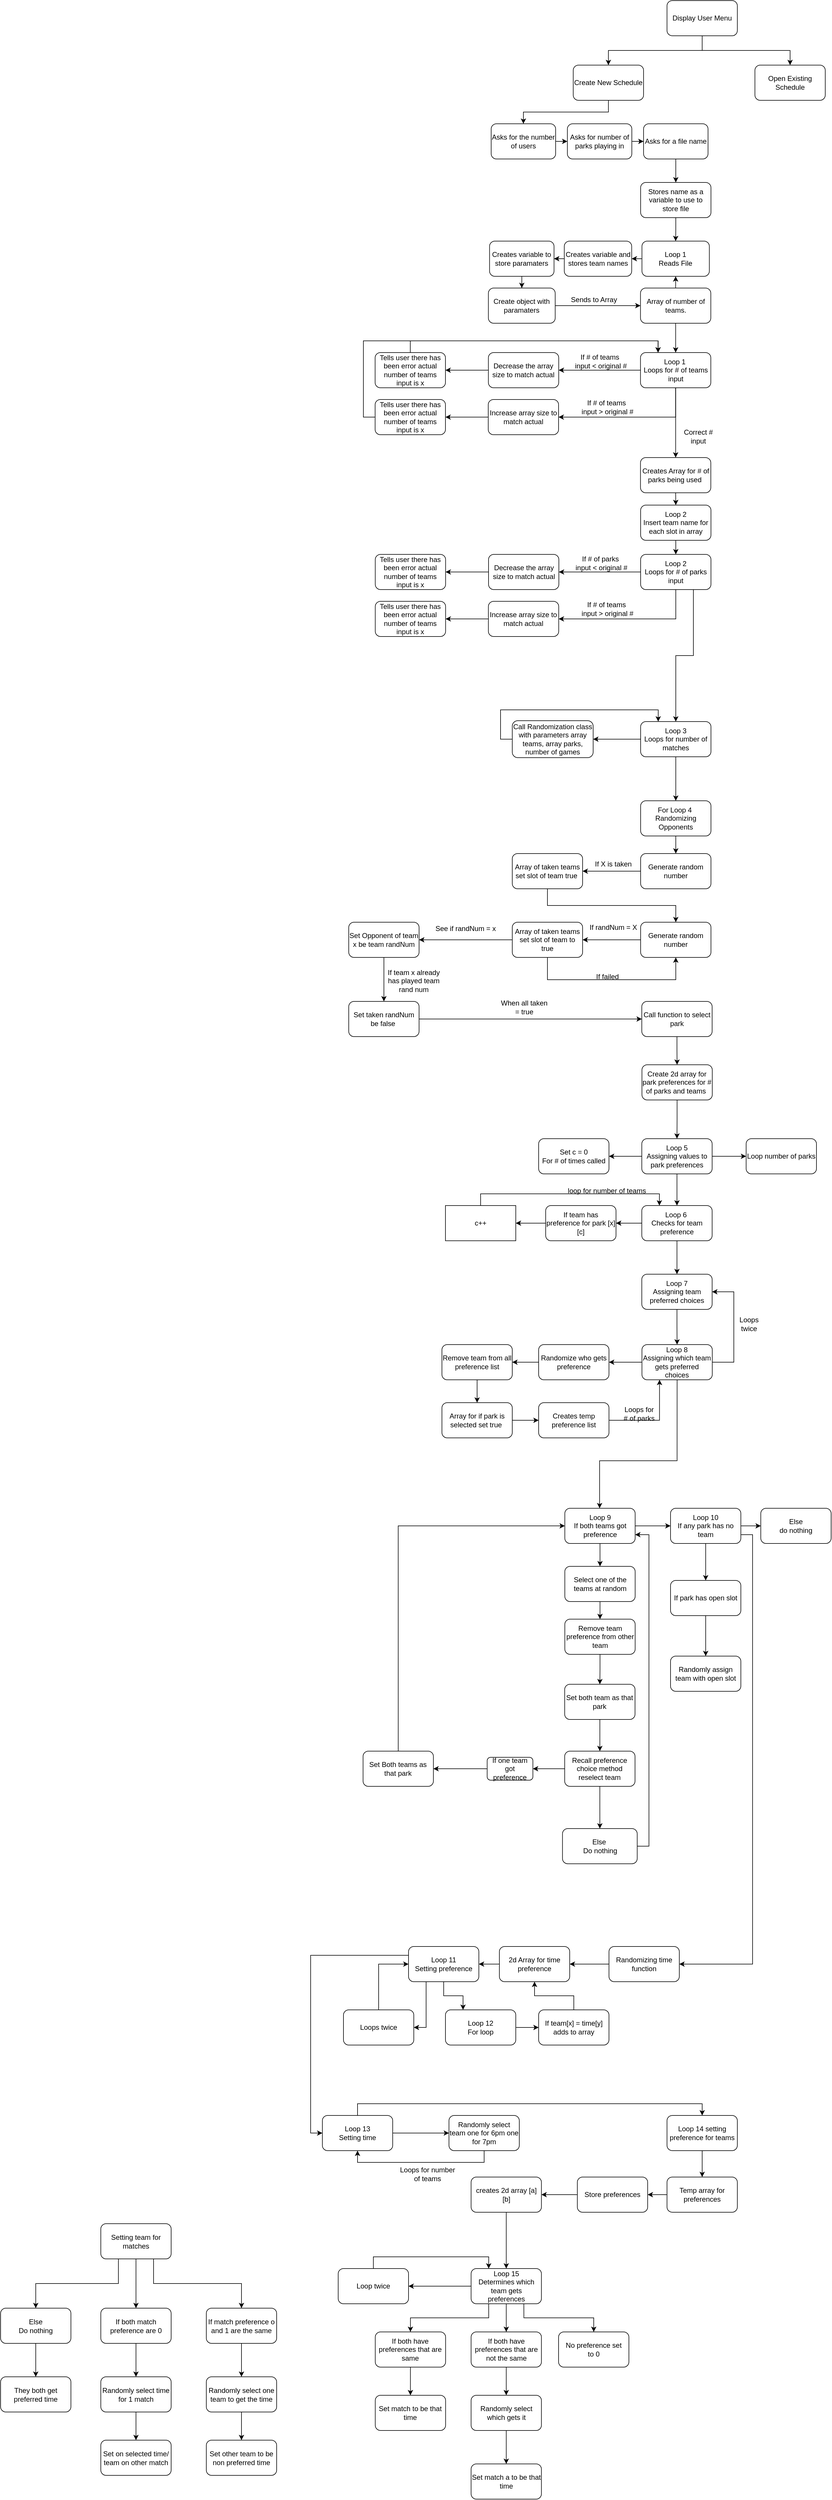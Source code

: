 <mxfile version="12.5.5" type="github">
  <diagram id="tFgHYZZSZRXZMGEs1DrS" name="Page-1">
    <mxGraphModel dx="1898" dy="930" grid="1" gridSize="9" guides="1" tooltips="1" connect="1" arrows="1" fold="1" page="0" pageScale="1" pageWidth="850" pageHeight="1100" math="0" shadow="0">
      <root>
        <mxCell id="0"/>
        <mxCell id="1" parent="0"/>
        <mxCell id="ln4YnRmYRfvOp8-9dpnj-1" style="edgeStyle=orthogonalEdgeStyle;rounded=0;orthogonalLoop=1;jettySize=auto;html=1;exitX=0.5;exitY=1;exitDx=0;exitDy=0;entryX=0.5;entryY=0;entryDx=0;entryDy=0;" parent="1" source="ln4YnRmYRfvOp8-9dpnj-3" target="ln4YnRmYRfvOp8-9dpnj-5" edge="1">
          <mxGeometry relative="1" as="geometry"/>
        </mxCell>
        <mxCell id="ln4YnRmYRfvOp8-9dpnj-2" style="edgeStyle=orthogonalEdgeStyle;rounded=0;orthogonalLoop=1;jettySize=auto;html=1;exitX=0.5;exitY=1;exitDx=0;exitDy=0;entryX=0.5;entryY=0;entryDx=0;entryDy=0;" parent="1" source="ln4YnRmYRfvOp8-9dpnj-3" target="ln4YnRmYRfvOp8-9dpnj-6" edge="1">
          <mxGeometry relative="1" as="geometry"/>
        </mxCell>
        <mxCell id="ln4YnRmYRfvOp8-9dpnj-3" value="Display User Menu" style="rounded=1;whiteSpace=wrap;html=1;" parent="1" vertex="1">
          <mxGeometry x="345" y="40" width="120" height="60" as="geometry"/>
        </mxCell>
        <mxCell id="ln4YnRmYRfvOp8-9dpnj-4" style="edgeStyle=orthogonalEdgeStyle;rounded=0;orthogonalLoop=1;jettySize=auto;html=1;exitX=0.5;exitY=1;exitDx=0;exitDy=0;entryX=0.5;entryY=0;entryDx=0;entryDy=0;" parent="1" source="ln4YnRmYRfvOp8-9dpnj-5" target="ln4YnRmYRfvOp8-9dpnj-8" edge="1">
          <mxGeometry relative="1" as="geometry"/>
        </mxCell>
        <mxCell id="ln4YnRmYRfvOp8-9dpnj-5" value="Create New Schedule" style="rounded=1;whiteSpace=wrap;html=1;" parent="1" vertex="1">
          <mxGeometry x="185" y="150" width="120" height="60" as="geometry"/>
        </mxCell>
        <mxCell id="ln4YnRmYRfvOp8-9dpnj-6" value="Open Existing Schedule" style="rounded=1;whiteSpace=wrap;html=1;" parent="1" vertex="1">
          <mxGeometry x="495" y="150" width="120" height="60" as="geometry"/>
        </mxCell>
        <mxCell id="ln4YnRmYRfvOp8-9dpnj-7" style="edgeStyle=orthogonalEdgeStyle;rounded=0;orthogonalLoop=1;jettySize=auto;html=1;exitX=1;exitY=0.5;exitDx=0;exitDy=0;entryX=0;entryY=0.5;entryDx=0;entryDy=0;" parent="1" source="ln4YnRmYRfvOp8-9dpnj-8" target="ln4YnRmYRfvOp8-9dpnj-10" edge="1">
          <mxGeometry relative="1" as="geometry"/>
        </mxCell>
        <mxCell id="ln4YnRmYRfvOp8-9dpnj-8" value="Asks for the number of users" style="rounded=1;whiteSpace=wrap;html=1;" parent="1" vertex="1">
          <mxGeometry x="45" y="250" width="110" height="60" as="geometry"/>
        </mxCell>
        <mxCell id="ln4YnRmYRfvOp8-9dpnj-9" style="edgeStyle=orthogonalEdgeStyle;rounded=0;orthogonalLoop=1;jettySize=auto;html=1;" parent="1" source="ln4YnRmYRfvOp8-9dpnj-10" target="ln4YnRmYRfvOp8-9dpnj-12" edge="1">
          <mxGeometry relative="1" as="geometry"/>
        </mxCell>
        <mxCell id="ln4YnRmYRfvOp8-9dpnj-10" value="Asks for number of parks playing in" style="rounded=1;whiteSpace=wrap;html=1;" parent="1" vertex="1">
          <mxGeometry x="175" y="250" width="110" height="60" as="geometry"/>
        </mxCell>
        <mxCell id="ln4YnRmYRfvOp8-9dpnj-11" style="edgeStyle=orthogonalEdgeStyle;rounded=0;orthogonalLoop=1;jettySize=auto;html=1;entryX=0.5;entryY=0;entryDx=0;entryDy=0;" parent="1" source="ln4YnRmYRfvOp8-9dpnj-12" target="ln4YnRmYRfvOp8-9dpnj-24" edge="1">
          <mxGeometry relative="1" as="geometry"/>
        </mxCell>
        <mxCell id="ln4YnRmYRfvOp8-9dpnj-12" value="Asks for a file name&lt;br&gt;" style="rounded=1;whiteSpace=wrap;html=1;" parent="1" vertex="1">
          <mxGeometry x="305" y="250" width="110" height="60" as="geometry"/>
        </mxCell>
        <mxCell id="ln4YnRmYRfvOp8-9dpnj-13" style="edgeStyle=orthogonalEdgeStyle;rounded=0;orthogonalLoop=1;jettySize=auto;html=1;entryX=1;entryY=0.5;entryDx=0;entryDy=0;" parent="1" source="ln4YnRmYRfvOp8-9dpnj-14" target="ln4YnRmYRfvOp8-9dpnj-16" edge="1">
          <mxGeometry relative="1" as="geometry"/>
        </mxCell>
        <mxCell id="ln4YnRmYRfvOp8-9dpnj-14" value="Loop 1&lt;br&gt;Reads File" style="rounded=1;whiteSpace=wrap;html=1;" parent="1" vertex="1">
          <mxGeometry x="302.25" y="450" width="115" height="60" as="geometry"/>
        </mxCell>
        <mxCell id="ln4YnRmYRfvOp8-9dpnj-15" style="edgeStyle=orthogonalEdgeStyle;rounded=0;orthogonalLoop=1;jettySize=auto;html=1;" parent="1" source="ln4YnRmYRfvOp8-9dpnj-16" target="ln4YnRmYRfvOp8-9dpnj-18" edge="1">
          <mxGeometry relative="1" as="geometry"/>
        </mxCell>
        <mxCell id="ln4YnRmYRfvOp8-9dpnj-16" value="Creates variable and stores team names" style="rounded=1;whiteSpace=wrap;html=1;" parent="1" vertex="1">
          <mxGeometry x="169.75" y="450" width="115" height="60" as="geometry"/>
        </mxCell>
        <mxCell id="ln4YnRmYRfvOp8-9dpnj-17" style="edgeStyle=orthogonalEdgeStyle;rounded=0;orthogonalLoop=1;jettySize=auto;html=1;entryX=0.5;entryY=0;entryDx=0;entryDy=0;" parent="1" source="ln4YnRmYRfvOp8-9dpnj-18" target="ln4YnRmYRfvOp8-9dpnj-20" edge="1">
          <mxGeometry relative="1" as="geometry"/>
        </mxCell>
        <mxCell id="ln4YnRmYRfvOp8-9dpnj-18" value="Creates variable to store paramaters" style="rounded=1;whiteSpace=wrap;html=1;" parent="1" vertex="1">
          <mxGeometry x="42.25" y="450" width="110" height="60" as="geometry"/>
        </mxCell>
        <mxCell id="ln4YnRmYRfvOp8-9dpnj-19" style="edgeStyle=orthogonalEdgeStyle;rounded=0;orthogonalLoop=1;jettySize=auto;html=1;exitX=1;exitY=0.5;exitDx=0;exitDy=0;entryX=0;entryY=0.5;entryDx=0;entryDy=0;" parent="1" source="ln4YnRmYRfvOp8-9dpnj-20" target="ln4YnRmYRfvOp8-9dpnj-21" edge="1">
          <mxGeometry relative="1" as="geometry"/>
        </mxCell>
        <mxCell id="ln4YnRmYRfvOp8-9dpnj-20" value="Create object with paramaters" style="rounded=1;whiteSpace=wrap;html=1;" parent="1" vertex="1">
          <mxGeometry x="40.25" y="530" width="114" height="60" as="geometry"/>
        </mxCell>
        <mxCell id="ln4YnRmYRfvOp8-9dpnj-26" style="edgeStyle=orthogonalEdgeStyle;rounded=0;orthogonalLoop=1;jettySize=auto;html=1;exitX=0.5;exitY=0;exitDx=0;exitDy=0;entryX=0.5;entryY=1;entryDx=0;entryDy=0;" parent="1" source="ln4YnRmYRfvOp8-9dpnj-21" target="ln4YnRmYRfvOp8-9dpnj-14" edge="1">
          <mxGeometry relative="1" as="geometry"/>
        </mxCell>
        <mxCell id="ln4YnRmYRfvOp8-9dpnj-27" style="edgeStyle=orthogonalEdgeStyle;rounded=0;orthogonalLoop=1;jettySize=auto;html=1;exitX=0.5;exitY=1;exitDx=0;exitDy=0;entryX=0.5;entryY=0;entryDx=0;entryDy=0;" parent="1" source="ln4YnRmYRfvOp8-9dpnj-21" target="ln4YnRmYRfvOp8-9dpnj-23" edge="1">
          <mxGeometry relative="1" as="geometry"/>
        </mxCell>
        <mxCell id="ln4YnRmYRfvOp8-9dpnj-21" value="Array of number of teams." style="rounded=1;whiteSpace=wrap;html=1;" parent="1" vertex="1">
          <mxGeometry x="299.75" y="530" width="120" height="60" as="geometry"/>
        </mxCell>
        <mxCell id="ln4YnRmYRfvOp8-9dpnj-22" value="Sends to Array&lt;br&gt;" style="text;html=1;align=center;verticalAlign=middle;resizable=0;points=[];;autosize=1;" parent="1" vertex="1">
          <mxGeometry x="175.25" y="540" width="90" height="20" as="geometry"/>
        </mxCell>
        <mxCell id="ln4YnRmYRfvOp8-9dpnj-29" style="edgeStyle=orthogonalEdgeStyle;rounded=0;orthogonalLoop=1;jettySize=auto;html=1;exitX=0;exitY=0.5;exitDx=0;exitDy=0;" parent="1" source="ln4YnRmYRfvOp8-9dpnj-23" target="ln4YnRmYRfvOp8-9dpnj-28" edge="1">
          <mxGeometry relative="1" as="geometry"/>
        </mxCell>
        <mxCell id="ln4YnRmYRfvOp8-9dpnj-41" style="edgeStyle=orthogonalEdgeStyle;rounded=0;orthogonalLoop=1;jettySize=auto;html=1;exitX=0.5;exitY=1;exitDx=0;exitDy=0;entryX=1;entryY=0.5;entryDx=0;entryDy=0;" parent="1" source="ln4YnRmYRfvOp8-9dpnj-23" target="ln4YnRmYRfvOp8-9dpnj-40" edge="1">
          <mxGeometry relative="1" as="geometry"/>
        </mxCell>
        <mxCell id="ln4YnRmYRfvOp8-9dpnj-74" style="edgeStyle=orthogonalEdgeStyle;rounded=0;orthogonalLoop=1;jettySize=auto;html=1;exitX=0.5;exitY=1;exitDx=0;exitDy=0;entryX=0.5;entryY=0;entryDx=0;entryDy=0;" parent="1" source="ln4YnRmYRfvOp8-9dpnj-23" target="ln4YnRmYRfvOp8-9dpnj-73" edge="1">
          <mxGeometry relative="1" as="geometry"/>
        </mxCell>
        <mxCell id="ln4YnRmYRfvOp8-9dpnj-23" value="Loop 1&amp;nbsp;&lt;br&gt;Loops for # of teams input" style="rounded=1;whiteSpace=wrap;html=1;" parent="1" vertex="1">
          <mxGeometry x="299.75" y="640" width="120" height="60" as="geometry"/>
        </mxCell>
        <mxCell id="ln4YnRmYRfvOp8-9dpnj-25" style="edgeStyle=orthogonalEdgeStyle;rounded=0;orthogonalLoop=1;jettySize=auto;html=1;exitX=0.5;exitY=1;exitDx=0;exitDy=0;entryX=0.5;entryY=0;entryDx=0;entryDy=0;" parent="1" source="ln4YnRmYRfvOp8-9dpnj-24" target="ln4YnRmYRfvOp8-9dpnj-14" edge="1">
          <mxGeometry relative="1" as="geometry"/>
        </mxCell>
        <mxCell id="ln4YnRmYRfvOp8-9dpnj-24" value="Stores name as a variable to use to store file" style="rounded=1;whiteSpace=wrap;html=1;" parent="1" vertex="1">
          <mxGeometry x="300" y="350" width="120" height="60" as="geometry"/>
        </mxCell>
        <mxCell id="ln4YnRmYRfvOp8-9dpnj-48" style="edgeStyle=orthogonalEdgeStyle;rounded=0;orthogonalLoop=1;jettySize=auto;html=1;exitX=0;exitY=0.5;exitDx=0;exitDy=0;entryX=1;entryY=0.5;entryDx=0;entryDy=0;" parent="1" source="ln4YnRmYRfvOp8-9dpnj-28" target="ln4YnRmYRfvOp8-9dpnj-43" edge="1">
          <mxGeometry relative="1" as="geometry"/>
        </mxCell>
        <mxCell id="ln4YnRmYRfvOp8-9dpnj-28" value="Decrease the array size to match actual" style="rounded=1;whiteSpace=wrap;html=1;" parent="1" vertex="1">
          <mxGeometry x="40.25" y="640" width="120" height="60" as="geometry"/>
        </mxCell>
        <mxCell id="ln4YnRmYRfvOp8-9dpnj-30" value="If # of teams&lt;br&gt;&amp;nbsp;input &amp;lt; original #" style="text;html=1;align=center;verticalAlign=middle;resizable=0;points=[];autosize=1;" parent="1" vertex="1">
          <mxGeometry x="175.25" y="640" width="110" height="30" as="geometry"/>
        </mxCell>
        <mxCell id="ln4YnRmYRfvOp8-9dpnj-47" style="edgeStyle=orthogonalEdgeStyle;rounded=0;orthogonalLoop=1;jettySize=auto;html=1;exitX=0;exitY=0.5;exitDx=0;exitDy=0;entryX=1;entryY=0.5;entryDx=0;entryDy=0;" parent="1" source="ln4YnRmYRfvOp8-9dpnj-40" target="ln4YnRmYRfvOp8-9dpnj-46" edge="1">
          <mxGeometry relative="1" as="geometry"/>
        </mxCell>
        <mxCell id="ln4YnRmYRfvOp8-9dpnj-40" value="Increase array size to match actual" style="rounded=1;whiteSpace=wrap;html=1;" parent="1" vertex="1">
          <mxGeometry x="40" y="720" width="120" height="60" as="geometry"/>
        </mxCell>
        <mxCell id="ln4YnRmYRfvOp8-9dpnj-42" value="If # of teams&amp;nbsp;&lt;br&gt;input &amp;gt; original #" style="text;html=1;align=center;verticalAlign=middle;resizable=0;points=[];autosize=1;" parent="1" vertex="1">
          <mxGeometry x="193" y="718" width="100" height="30" as="geometry"/>
        </mxCell>
        <mxCell id="ln4YnRmYRfvOp8-9dpnj-55" style="edgeStyle=orthogonalEdgeStyle;rounded=0;orthogonalLoop=1;jettySize=auto;html=1;exitX=0.5;exitY=0;exitDx=0;exitDy=0;entryX=0.25;entryY=0;entryDx=0;entryDy=0;" parent="1" source="ln4YnRmYRfvOp8-9dpnj-43" target="ln4YnRmYRfvOp8-9dpnj-23" edge="1">
          <mxGeometry relative="1" as="geometry"/>
        </mxCell>
        <mxCell id="ln4YnRmYRfvOp8-9dpnj-43" value="Tells user there has been error actual number of teams input is x" style="rounded=1;whiteSpace=wrap;html=1;" parent="1" vertex="1">
          <mxGeometry x="-153" y="640" width="120" height="60" as="geometry"/>
        </mxCell>
        <mxCell id="ln4YnRmYRfvOp8-9dpnj-54" style="edgeStyle=orthogonalEdgeStyle;rounded=0;orthogonalLoop=1;jettySize=auto;html=1;exitX=0;exitY=0.5;exitDx=0;exitDy=0;entryX=0.25;entryY=0;entryDx=0;entryDy=0;" parent="1" source="ln4YnRmYRfvOp8-9dpnj-46" target="ln4YnRmYRfvOp8-9dpnj-23" edge="1">
          <mxGeometry relative="1" as="geometry"/>
        </mxCell>
        <mxCell id="ln4YnRmYRfvOp8-9dpnj-46" value="Tells user there has been error actual number of teams input is x" style="rounded=1;whiteSpace=wrap;html=1;" parent="1" vertex="1">
          <mxGeometry x="-153" y="720" width="120" height="60" as="geometry"/>
        </mxCell>
        <mxCell id="ln4YnRmYRfvOp8-9dpnj-60" value="Correct #&lt;br&gt;input" style="text;html=1;align=center;verticalAlign=middle;resizable=0;points=[];autosize=1;" parent="1" vertex="1">
          <mxGeometry x="366" y="765" width="63" height="36" as="geometry"/>
        </mxCell>
        <mxCell id="ln4YnRmYRfvOp8-9dpnj-61" style="edgeStyle=orthogonalEdgeStyle;rounded=0;orthogonalLoop=1;jettySize=auto;html=1;exitX=0;exitY=0.5;exitDx=0;exitDy=0;" parent="1" source="ln4YnRmYRfvOp8-9dpnj-63" target="ln4YnRmYRfvOp8-9dpnj-65" edge="1">
          <mxGeometry relative="1" as="geometry"/>
        </mxCell>
        <mxCell id="ln4YnRmYRfvOp8-9dpnj-62" style="edgeStyle=orthogonalEdgeStyle;rounded=0;orthogonalLoop=1;jettySize=auto;html=1;exitX=0.5;exitY=1;exitDx=0;exitDy=0;entryX=1;entryY=0.5;entryDx=0;entryDy=0;" parent="1" source="ln4YnRmYRfvOp8-9dpnj-63" target="ln4YnRmYRfvOp8-9dpnj-68" edge="1">
          <mxGeometry relative="1" as="geometry"/>
        </mxCell>
        <mxCell id="fP2JDEJb-xHG-UvWObpS-92" style="edgeStyle=orthogonalEdgeStyle;rounded=0;orthogonalLoop=1;jettySize=auto;html=1;exitX=0.75;exitY=1;exitDx=0;exitDy=0;entryX=0.5;entryY=0;entryDx=0;entryDy=0;" edge="1" parent="1" source="ln4YnRmYRfvOp8-9dpnj-63" target="ln4YnRmYRfvOp8-9dpnj-80">
          <mxGeometry relative="1" as="geometry"/>
        </mxCell>
        <mxCell id="ln4YnRmYRfvOp8-9dpnj-63" value="Loop 2&lt;br&gt;Loops for # of parks input" style="rounded=1;whiteSpace=wrap;html=1;" parent="1" vertex="1">
          <mxGeometry x="300" y="984" width="120" height="60" as="geometry"/>
        </mxCell>
        <mxCell id="ln4YnRmYRfvOp8-9dpnj-64" style="edgeStyle=orthogonalEdgeStyle;rounded=0;orthogonalLoop=1;jettySize=auto;html=1;exitX=0;exitY=0.5;exitDx=0;exitDy=0;entryX=1;entryY=0.5;entryDx=0;entryDy=0;" parent="1" source="ln4YnRmYRfvOp8-9dpnj-65" target="ln4YnRmYRfvOp8-9dpnj-70" edge="1">
          <mxGeometry relative="1" as="geometry"/>
        </mxCell>
        <mxCell id="ln4YnRmYRfvOp8-9dpnj-65" value="Decrease the array size to match actual" style="rounded=1;whiteSpace=wrap;html=1;" parent="1" vertex="1">
          <mxGeometry x="40.5" y="984" width="120" height="60" as="geometry"/>
        </mxCell>
        <mxCell id="ln4YnRmYRfvOp8-9dpnj-66" value="If # of parks&lt;br&gt;&amp;nbsp;input &amp;lt; original #" style="text;html=1;align=center;verticalAlign=middle;resizable=0;points=[];autosize=1;" parent="1" vertex="1">
          <mxGeometry x="176.5" y="981" width="108" height="36" as="geometry"/>
        </mxCell>
        <mxCell id="ln4YnRmYRfvOp8-9dpnj-67" style="edgeStyle=orthogonalEdgeStyle;rounded=0;orthogonalLoop=1;jettySize=auto;html=1;exitX=0;exitY=0.5;exitDx=0;exitDy=0;entryX=1;entryY=0.5;entryDx=0;entryDy=0;" parent="1" source="ln4YnRmYRfvOp8-9dpnj-68" target="ln4YnRmYRfvOp8-9dpnj-71" edge="1">
          <mxGeometry relative="1" as="geometry"/>
        </mxCell>
        <mxCell id="ln4YnRmYRfvOp8-9dpnj-68" value="Increase array size to match actual" style="rounded=1;whiteSpace=wrap;html=1;" parent="1" vertex="1">
          <mxGeometry x="40.25" y="1064" width="120" height="60" as="geometry"/>
        </mxCell>
        <mxCell id="ln4YnRmYRfvOp8-9dpnj-69" value="If # of teams&amp;nbsp;&lt;br&gt;input &amp;gt; original #" style="text;html=1;align=center;verticalAlign=middle;resizable=0;points=[];autosize=1;" parent="1" vertex="1">
          <mxGeometry x="193.25" y="1062" width="100" height="30" as="geometry"/>
        </mxCell>
        <mxCell id="ln4YnRmYRfvOp8-9dpnj-70" value="Tells user there has been error actual number of teams input is x" style="rounded=1;whiteSpace=wrap;html=1;" parent="1" vertex="1">
          <mxGeometry x="-152.75" y="984" width="120" height="60" as="geometry"/>
        </mxCell>
        <mxCell id="ln4YnRmYRfvOp8-9dpnj-71" value="Tells user there has been error actual number of teams input is x" style="rounded=1;whiteSpace=wrap;html=1;" parent="1" vertex="1">
          <mxGeometry x="-152.75" y="1064" width="120" height="60" as="geometry"/>
        </mxCell>
        <mxCell id="ln4YnRmYRfvOp8-9dpnj-76" style="edgeStyle=orthogonalEdgeStyle;rounded=0;orthogonalLoop=1;jettySize=auto;html=1;exitX=0.5;exitY=1;exitDx=0;exitDy=0;entryX=0.5;entryY=0;entryDx=0;entryDy=0;" parent="1" source="ln4YnRmYRfvOp8-9dpnj-73" target="ln4YnRmYRfvOp8-9dpnj-75" edge="1">
          <mxGeometry relative="1" as="geometry"/>
        </mxCell>
        <mxCell id="ln4YnRmYRfvOp8-9dpnj-73" value="Creates Array for # of parks being used&amp;nbsp;" style="rounded=1;whiteSpace=wrap;html=1;" parent="1" vertex="1">
          <mxGeometry x="299.75" y="819" width="120" height="60" as="geometry"/>
        </mxCell>
        <mxCell id="ln4YnRmYRfvOp8-9dpnj-77" style="edgeStyle=orthogonalEdgeStyle;rounded=0;orthogonalLoop=1;jettySize=auto;html=1;exitX=0.5;exitY=1;exitDx=0;exitDy=0;entryX=0.5;entryY=0;entryDx=0;entryDy=0;" parent="1" source="ln4YnRmYRfvOp8-9dpnj-75" target="ln4YnRmYRfvOp8-9dpnj-63" edge="1">
          <mxGeometry relative="1" as="geometry"/>
        </mxCell>
        <mxCell id="ln4YnRmYRfvOp8-9dpnj-75" value="Loop 2&lt;br&gt;Insert team name for each slot in array" style="rounded=1;whiteSpace=wrap;html=1;" parent="1" vertex="1">
          <mxGeometry x="300" y="900" width="120" height="60" as="geometry"/>
        </mxCell>
        <mxCell id="ln4YnRmYRfvOp8-9dpnj-82" style="edgeStyle=orthogonalEdgeStyle;rounded=0;orthogonalLoop=1;jettySize=auto;html=1;" parent="1" source="ln4YnRmYRfvOp8-9dpnj-80" target="ln4YnRmYRfvOp8-9dpnj-81" edge="1">
          <mxGeometry relative="1" as="geometry"/>
        </mxCell>
        <mxCell id="fP2JDEJb-xHG-UvWObpS-3" style="edgeStyle=orthogonalEdgeStyle;rounded=0;orthogonalLoop=1;jettySize=auto;html=1;exitX=0.5;exitY=1;exitDx=0;exitDy=0;" edge="1" parent="1" source="ln4YnRmYRfvOp8-9dpnj-80" target="ln4YnRmYRfvOp8-9dpnj-84">
          <mxGeometry relative="1" as="geometry"/>
        </mxCell>
        <mxCell id="ln4YnRmYRfvOp8-9dpnj-80" value="Loop 3&lt;br&gt;Loops for number of matches" style="rounded=1;whiteSpace=wrap;html=1;" parent="1" vertex="1">
          <mxGeometry x="300" y="1269" width="120" height="60" as="geometry"/>
        </mxCell>
        <mxCell id="fP2JDEJb-xHG-UvWObpS-2" style="edgeStyle=orthogonalEdgeStyle;rounded=0;orthogonalLoop=1;jettySize=auto;html=1;exitX=0;exitY=0.5;exitDx=0;exitDy=0;entryX=0.25;entryY=0;entryDx=0;entryDy=0;" edge="1" parent="1" source="ln4YnRmYRfvOp8-9dpnj-81" target="ln4YnRmYRfvOp8-9dpnj-80">
          <mxGeometry relative="1" as="geometry"/>
        </mxCell>
        <mxCell id="ln4YnRmYRfvOp8-9dpnj-81" value="Call Randomization class with parameters array teams, array parks, number of games" style="rounded=1;whiteSpace=wrap;html=1;" parent="1" vertex="1">
          <mxGeometry x="81" y="1267.5" width="138" height="63" as="geometry"/>
        </mxCell>
        <mxCell id="fP2JDEJb-xHG-UvWObpS-5" style="edgeStyle=orthogonalEdgeStyle;rounded=0;orthogonalLoop=1;jettySize=auto;html=1;exitX=0.5;exitY=1;exitDx=0;exitDy=0;entryX=0.5;entryY=0;entryDx=0;entryDy=0;" edge="1" parent="1" source="ln4YnRmYRfvOp8-9dpnj-84" target="fP2JDEJb-xHG-UvWObpS-4">
          <mxGeometry relative="1" as="geometry"/>
        </mxCell>
        <mxCell id="ln4YnRmYRfvOp8-9dpnj-84" value="For Loop 4&amp;nbsp;&lt;br&gt;Randomizing Opponents" style="rounded=1;whiteSpace=wrap;html=1;" parent="1" vertex="1">
          <mxGeometry x="300" y="1404" width="120" height="60" as="geometry"/>
        </mxCell>
        <mxCell id="fP2JDEJb-xHG-UvWObpS-18" style="edgeStyle=orthogonalEdgeStyle;rounded=0;orthogonalLoop=1;jettySize=auto;html=1;exitX=0.5;exitY=1;exitDx=0;exitDy=0;entryX=0.5;entryY=0;entryDx=0;entryDy=0;" edge="1" parent="1" source="ln4YnRmYRfvOp8-9dpnj-85" target="fP2JDEJb-xHG-UvWObpS-17">
          <mxGeometry relative="1" as="geometry"/>
        </mxCell>
        <mxCell id="ln4YnRmYRfvOp8-9dpnj-85" value="Array of taken teams set slot of team true&amp;nbsp;" style="rounded=1;whiteSpace=wrap;html=1;" parent="1" vertex="1">
          <mxGeometry x="81" y="1494" width="120" height="60" as="geometry"/>
        </mxCell>
        <mxCell id="ln4YnRmYRfvOp8-9dpnj-87" value="If X is taken" style="text;html=1;align=center;verticalAlign=middle;resizable=0;points=[];autosize=1;" parent="1" vertex="1">
          <mxGeometry x="212" y="1503" width="81" height="18" as="geometry"/>
        </mxCell>
        <mxCell id="fP2JDEJb-xHG-UvWObpS-6" style="edgeStyle=orthogonalEdgeStyle;rounded=0;orthogonalLoop=1;jettySize=auto;html=1;exitX=0;exitY=0.5;exitDx=0;exitDy=0;entryX=1;entryY=0.5;entryDx=0;entryDy=0;" edge="1" parent="1" source="fP2JDEJb-xHG-UvWObpS-4" target="ln4YnRmYRfvOp8-9dpnj-85">
          <mxGeometry relative="1" as="geometry"/>
        </mxCell>
        <mxCell id="fP2JDEJb-xHG-UvWObpS-4" value="Generate random number" style="rounded=1;whiteSpace=wrap;html=1;" vertex="1" parent="1">
          <mxGeometry x="300" y="1494" width="120" height="60" as="geometry"/>
        </mxCell>
        <mxCell id="fP2JDEJb-xHG-UvWObpS-12" style="edgeStyle=orthogonalEdgeStyle;rounded=0;orthogonalLoop=1;jettySize=auto;html=1;exitX=0;exitY=0.5;exitDx=0;exitDy=0;" edge="1" parent="1" source="fP2JDEJb-xHG-UvWObpS-9" target="fP2JDEJb-xHG-UvWObpS-15">
          <mxGeometry relative="1" as="geometry">
            <mxPoint y="1641" as="targetPoint"/>
          </mxGeometry>
        </mxCell>
        <mxCell id="fP2JDEJb-xHG-UvWObpS-22" style="edgeStyle=orthogonalEdgeStyle;rounded=0;orthogonalLoop=1;jettySize=auto;html=1;exitX=0.5;exitY=1;exitDx=0;exitDy=0;entryX=0.5;entryY=1;entryDx=0;entryDy=0;" edge="1" parent="1" source="fP2JDEJb-xHG-UvWObpS-9" target="fP2JDEJb-xHG-UvWObpS-17">
          <mxGeometry relative="1" as="geometry">
            <Array as="points">
              <mxPoint x="141" y="1709"/>
              <mxPoint x="360" y="1709"/>
            </Array>
          </mxGeometry>
        </mxCell>
        <mxCell id="fP2JDEJb-xHG-UvWObpS-9" value="Array of taken teams set slot of team to true" style="rounded=1;whiteSpace=wrap;html=1;" vertex="1" parent="1">
          <mxGeometry x="81" y="1611" width="120" height="60" as="geometry"/>
        </mxCell>
        <mxCell id="fP2JDEJb-xHG-UvWObpS-11" value="If randNum = X" style="text;html=1;align=center;verticalAlign=middle;resizable=0;points=[];autosize=1;" vertex="1" parent="1">
          <mxGeometry x="203" y="1611" width="99" height="18" as="geometry"/>
        </mxCell>
        <mxCell id="fP2JDEJb-xHG-UvWObpS-25" style="edgeStyle=orthogonalEdgeStyle;rounded=0;orthogonalLoop=1;jettySize=auto;html=1;exitX=0.5;exitY=1;exitDx=0;exitDy=0;" edge="1" parent="1" source="fP2JDEJb-xHG-UvWObpS-15" target="fP2JDEJb-xHG-UvWObpS-26">
          <mxGeometry relative="1" as="geometry">
            <mxPoint x="-137.765" y="1755" as="targetPoint"/>
          </mxGeometry>
        </mxCell>
        <mxCell id="fP2JDEJb-xHG-UvWObpS-15" value="Set Opponent of team x be team randNum" style="rounded=1;whiteSpace=wrap;html=1;" vertex="1" parent="1">
          <mxGeometry x="-198" y="1611" width="120" height="60" as="geometry"/>
        </mxCell>
        <mxCell id="fP2JDEJb-xHG-UvWObpS-19" style="edgeStyle=orthogonalEdgeStyle;rounded=0;orthogonalLoop=1;jettySize=auto;html=1;exitX=0;exitY=0.5;exitDx=0;exitDy=0;entryX=1;entryY=0.5;entryDx=0;entryDy=0;" edge="1" parent="1" source="fP2JDEJb-xHG-UvWObpS-17" target="fP2JDEJb-xHG-UvWObpS-9">
          <mxGeometry relative="1" as="geometry"/>
        </mxCell>
        <mxCell id="fP2JDEJb-xHG-UvWObpS-17" value="Generate random number" style="rounded=1;whiteSpace=wrap;html=1;" vertex="1" parent="1">
          <mxGeometry x="300" y="1611" width="120" height="60" as="geometry"/>
        </mxCell>
        <mxCell id="fP2JDEJb-xHG-UvWObpS-23" value="If failed" style="text;html=1;align=center;verticalAlign=middle;resizable=0;points=[];autosize=1;" vertex="1" parent="1">
          <mxGeometry x="216" y="1695" width="54" height="18" as="geometry"/>
        </mxCell>
        <mxCell id="fP2JDEJb-xHG-UvWObpS-24" value="See if randNum = x" style="text;html=1;align=center;verticalAlign=middle;resizable=0;points=[];autosize=1;" vertex="1" parent="1">
          <mxGeometry x="-58" y="1613" width="117" height="18" as="geometry"/>
        </mxCell>
        <mxCell id="fP2JDEJb-xHG-UvWObpS-28" style="edgeStyle=orthogonalEdgeStyle;rounded=0;orthogonalLoop=1;jettySize=auto;html=1;exitX=1;exitY=0.5;exitDx=0;exitDy=0;" edge="1" parent="1" source="fP2JDEJb-xHG-UvWObpS-26" target="fP2JDEJb-xHG-UvWObpS-29">
          <mxGeometry relative="1" as="geometry">
            <mxPoint x="278.176" y="1776.529" as="targetPoint"/>
          </mxGeometry>
        </mxCell>
        <mxCell id="fP2JDEJb-xHG-UvWObpS-26" value="Set taken randNum be false&amp;nbsp;" style="rounded=1;whiteSpace=wrap;html=1;" vertex="1" parent="1">
          <mxGeometry x="-198.005" y="1746" width="120" height="60" as="geometry"/>
        </mxCell>
        <mxCell id="fP2JDEJb-xHG-UvWObpS-27" value="If team x already has played team rand num" style="text;html=1;strokeColor=none;fillColor=none;align=center;verticalAlign=middle;whiteSpace=wrap;rounded=0;" vertex="1" parent="1">
          <mxGeometry x="-141" y="1701" width="108" height="20" as="geometry"/>
        </mxCell>
        <mxCell id="fP2JDEJb-xHG-UvWObpS-31" style="edgeStyle=orthogonalEdgeStyle;rounded=0;orthogonalLoop=1;jettySize=auto;html=1;exitX=0.5;exitY=1;exitDx=0;exitDy=0;" edge="1" parent="1" source="fP2JDEJb-xHG-UvWObpS-29" target="fP2JDEJb-xHG-UvWObpS-32">
          <mxGeometry relative="1" as="geometry">
            <mxPoint x="362.235" y="1844.765" as="targetPoint"/>
          </mxGeometry>
        </mxCell>
        <mxCell id="fP2JDEJb-xHG-UvWObpS-29" value="Call function to select park" style="rounded=1;whiteSpace=wrap;html=1;" vertex="1" parent="1">
          <mxGeometry x="301.996" y="1745.999" width="120" height="60" as="geometry"/>
        </mxCell>
        <mxCell id="fP2JDEJb-xHG-UvWObpS-30" value="When all taken = true" style="text;html=1;strokeColor=none;fillColor=none;align=center;verticalAlign=middle;whiteSpace=wrap;rounded=0;" vertex="1" parent="1">
          <mxGeometry x="59" y="1746" width="85" height="20" as="geometry"/>
        </mxCell>
        <mxCell id="fP2JDEJb-xHG-UvWObpS-36" style="edgeStyle=orthogonalEdgeStyle;rounded=0;orthogonalLoop=1;jettySize=auto;html=1;entryX=0.5;entryY=0;entryDx=0;entryDy=0;" edge="1" parent="1" source="fP2JDEJb-xHG-UvWObpS-32" target="fP2JDEJb-xHG-UvWObpS-35">
          <mxGeometry relative="1" as="geometry"/>
        </mxCell>
        <mxCell id="fP2JDEJb-xHG-UvWObpS-32" value="Create 2d array for park preferences for # of parks and teams&amp;nbsp;" style="rounded=1;whiteSpace=wrap;html=1;" vertex="1" parent="1">
          <mxGeometry x="302.245" y="1854.005" width="120" height="60" as="geometry"/>
        </mxCell>
        <mxCell id="fP2JDEJb-xHG-UvWObpS-34" value="Set c = 0&lt;br&gt;For # of times called" style="rounded=1;whiteSpace=wrap;html=1;" vertex="1" parent="1">
          <mxGeometry x="125.995" y="1980.0" width="120" height="60" as="geometry"/>
        </mxCell>
        <mxCell id="fP2JDEJb-xHG-UvWObpS-37" style="edgeStyle=orthogonalEdgeStyle;rounded=0;orthogonalLoop=1;jettySize=auto;html=1;exitX=0;exitY=0.5;exitDx=0;exitDy=0;entryX=1;entryY=0.5;entryDx=0;entryDy=0;" edge="1" parent="1" source="fP2JDEJb-xHG-UvWObpS-35" target="fP2JDEJb-xHG-UvWObpS-34">
          <mxGeometry relative="1" as="geometry"/>
        </mxCell>
        <mxCell id="fP2JDEJb-xHG-UvWObpS-38" style="edgeStyle=orthogonalEdgeStyle;rounded=0;orthogonalLoop=1;jettySize=auto;html=1;" edge="1" parent="1" source="fP2JDEJb-xHG-UvWObpS-35" target="fP2JDEJb-xHG-UvWObpS-39">
          <mxGeometry relative="1" as="geometry">
            <mxPoint x="362" y="2124" as="targetPoint"/>
          </mxGeometry>
        </mxCell>
        <mxCell id="fP2JDEJb-xHG-UvWObpS-50" style="edgeStyle=orthogonalEdgeStyle;rounded=0;orthogonalLoop=1;jettySize=auto;html=1;" edge="1" parent="1" source="fP2JDEJb-xHG-UvWObpS-35" target="fP2JDEJb-xHG-UvWObpS-51">
          <mxGeometry relative="1" as="geometry">
            <mxPoint x="540" y="2010" as="targetPoint"/>
          </mxGeometry>
        </mxCell>
        <mxCell id="fP2JDEJb-xHG-UvWObpS-35" value="Loop 5&lt;br&gt;Assigning values to park preferences" style="rounded=1;whiteSpace=wrap;html=1;" vertex="1" parent="1">
          <mxGeometry x="302" y="1980" width="120" height="60" as="geometry"/>
        </mxCell>
        <mxCell id="fP2JDEJb-xHG-UvWObpS-40" style="edgeStyle=orthogonalEdgeStyle;rounded=0;orthogonalLoop=1;jettySize=auto;html=1;" edge="1" parent="1" source="fP2JDEJb-xHG-UvWObpS-39" target="fP2JDEJb-xHG-UvWObpS-41">
          <mxGeometry relative="1" as="geometry">
            <mxPoint x="198.0" y="2124" as="targetPoint"/>
          </mxGeometry>
        </mxCell>
        <mxCell id="fP2JDEJb-xHG-UvWObpS-52" style="edgeStyle=orthogonalEdgeStyle;rounded=0;orthogonalLoop=1;jettySize=auto;html=1;" edge="1" parent="1" source="fP2JDEJb-xHG-UvWObpS-39" target="fP2JDEJb-xHG-UvWObpS-54">
          <mxGeometry relative="1" as="geometry">
            <mxPoint x="362" y="2241.0" as="targetPoint"/>
          </mxGeometry>
        </mxCell>
        <mxCell id="fP2JDEJb-xHG-UvWObpS-39" value="Loop 6&amp;nbsp;&lt;br&gt;Checks for team preference" style="rounded=1;whiteSpace=wrap;html=1;" vertex="1" parent="1">
          <mxGeometry x="302" y="2094" width="120" height="60" as="geometry"/>
        </mxCell>
        <mxCell id="fP2JDEJb-xHG-UvWObpS-42" style="edgeStyle=orthogonalEdgeStyle;rounded=0;orthogonalLoop=1;jettySize=auto;html=1;exitX=0;exitY=0.5;exitDx=0;exitDy=0;" edge="1" parent="1" source="fP2JDEJb-xHG-UvWObpS-41" target="fP2JDEJb-xHG-UvWObpS-43">
          <mxGeometry relative="1" as="geometry">
            <mxPoint x="72" y="2124" as="targetPoint"/>
          </mxGeometry>
        </mxCell>
        <mxCell id="fP2JDEJb-xHG-UvWObpS-41" value="If team has preference for park [x] [c]" style="rounded=1;whiteSpace=wrap;html=1;" vertex="1" parent="1">
          <mxGeometry x="138.0" y="2094" width="120" height="60" as="geometry"/>
        </mxCell>
        <mxCell id="fP2JDEJb-xHG-UvWObpS-47" style="edgeStyle=orthogonalEdgeStyle;rounded=0;orthogonalLoop=1;jettySize=auto;html=1;exitX=0.5;exitY=0;exitDx=0;exitDy=0;entryX=0.25;entryY=0;entryDx=0;entryDy=0;" edge="1" parent="1" source="fP2JDEJb-xHG-UvWObpS-43" target="fP2JDEJb-xHG-UvWObpS-39">
          <mxGeometry relative="1" as="geometry"/>
        </mxCell>
        <mxCell id="fP2JDEJb-xHG-UvWObpS-43" value="c++" style="rounded=0;whiteSpace=wrap;html=1;" vertex="1" parent="1">
          <mxGeometry x="-33" y="2094" width="120" height="60" as="geometry"/>
        </mxCell>
        <mxCell id="fP2JDEJb-xHG-UvWObpS-48" value="loop for number of teams" style="text;html=1;align=center;verticalAlign=middle;resizable=0;points=[];autosize=1;" vertex="1" parent="1">
          <mxGeometry x="170" y="2060" width="144" height="18" as="geometry"/>
        </mxCell>
        <mxCell id="fP2JDEJb-xHG-UvWObpS-51" value="Loop number of parks" style="rounded=1;whiteSpace=wrap;html=1;" vertex="1" parent="1">
          <mxGeometry x="480" y="1980" width="120" height="60" as="geometry"/>
        </mxCell>
        <mxCell id="fP2JDEJb-xHG-UvWObpS-55" style="edgeStyle=orthogonalEdgeStyle;rounded=0;orthogonalLoop=1;jettySize=auto;html=1;exitX=0.5;exitY=1;exitDx=0;exitDy=0;" edge="1" parent="1" source="fP2JDEJb-xHG-UvWObpS-54" target="fP2JDEJb-xHG-UvWObpS-56">
          <mxGeometry relative="1" as="geometry">
            <mxPoint x="362.235" y="2322" as="targetPoint"/>
          </mxGeometry>
        </mxCell>
        <mxCell id="fP2JDEJb-xHG-UvWObpS-54" value="Loop 7&lt;br&gt;Assigning team preferred choices" style="rounded=1;whiteSpace=wrap;html=1;" vertex="1" parent="1">
          <mxGeometry x="302" y="2211.0" width="120" height="60" as="geometry"/>
        </mxCell>
        <mxCell id="fP2JDEJb-xHG-UvWObpS-61" style="edgeStyle=orthogonalEdgeStyle;rounded=0;orthogonalLoop=1;jettySize=auto;html=1;exitX=0;exitY=0.5;exitDx=0;exitDy=0;entryX=1;entryY=0.5;entryDx=0;entryDy=0;" edge="1" parent="1" source="fP2JDEJb-xHG-UvWObpS-56" target="fP2JDEJb-xHG-UvWObpS-57">
          <mxGeometry relative="1" as="geometry"/>
        </mxCell>
        <mxCell id="fP2JDEJb-xHG-UvWObpS-74" style="edgeStyle=orthogonalEdgeStyle;rounded=0;orthogonalLoop=1;jettySize=auto;html=1;exitX=1;exitY=0.5;exitDx=0;exitDy=0;entryX=1;entryY=0.5;entryDx=0;entryDy=0;" edge="1" parent="1" source="fP2JDEJb-xHG-UvWObpS-56" target="fP2JDEJb-xHG-UvWObpS-54">
          <mxGeometry relative="1" as="geometry">
            <Array as="points">
              <mxPoint x="459" y="2361"/>
              <mxPoint x="459" y="2241"/>
            </Array>
          </mxGeometry>
        </mxCell>
        <mxCell id="fP2JDEJb-xHG-UvWObpS-76" style="edgeStyle=orthogonalEdgeStyle;rounded=0;orthogonalLoop=1;jettySize=auto;html=1;exitX=0.5;exitY=1;exitDx=0;exitDy=0;" edge="1" parent="1" source="fP2JDEJb-xHG-UvWObpS-56" target="fP2JDEJb-xHG-UvWObpS-77">
          <mxGeometry relative="1" as="geometry">
            <mxPoint x="362.235" y="2529" as="targetPoint"/>
            <Array as="points">
              <mxPoint x="362" y="2529"/>
              <mxPoint x="230" y="2529"/>
            </Array>
          </mxGeometry>
        </mxCell>
        <mxCell id="fP2JDEJb-xHG-UvWObpS-56" value="Loop 8&lt;br&gt;Assigning which team gets preferred choices" style="rounded=1;whiteSpace=wrap;html=1;" vertex="1" parent="1">
          <mxGeometry x="302.245" y="2331" width="120" height="60" as="geometry"/>
        </mxCell>
        <mxCell id="fP2JDEJb-xHG-UvWObpS-62" style="edgeStyle=orthogonalEdgeStyle;rounded=0;orthogonalLoop=1;jettySize=auto;html=1;exitX=0;exitY=0.5;exitDx=0;exitDy=0;entryX=1;entryY=0.5;entryDx=0;entryDy=0;" edge="1" parent="1" source="fP2JDEJb-xHG-UvWObpS-57" target="fP2JDEJb-xHG-UvWObpS-58">
          <mxGeometry relative="1" as="geometry"/>
        </mxCell>
        <mxCell id="fP2JDEJb-xHG-UvWObpS-57" value="Randomize who gets preference" style="rounded=1;whiteSpace=wrap;html=1;" vertex="1" parent="1">
          <mxGeometry x="126" y="2331" width="120" height="60" as="geometry"/>
        </mxCell>
        <mxCell id="fP2JDEJb-xHG-UvWObpS-64" value="" style="edgeStyle=orthogonalEdgeStyle;rounded=0;orthogonalLoop=1;jettySize=auto;html=1;" edge="1" parent="1" source="fP2JDEJb-xHG-UvWObpS-58" target="fP2JDEJb-xHG-UvWObpS-59">
          <mxGeometry relative="1" as="geometry"/>
        </mxCell>
        <mxCell id="fP2JDEJb-xHG-UvWObpS-58" value="Remove team from all preference list" style="rounded=1;whiteSpace=wrap;html=1;" vertex="1" parent="1">
          <mxGeometry x="-39" y="2331" width="120" height="60" as="geometry"/>
        </mxCell>
        <mxCell id="fP2JDEJb-xHG-UvWObpS-65" style="edgeStyle=orthogonalEdgeStyle;rounded=0;orthogonalLoop=1;jettySize=auto;html=1;entryX=0;entryY=0.5;entryDx=0;entryDy=0;" edge="1" parent="1" source="fP2JDEJb-xHG-UvWObpS-59" target="fP2JDEJb-xHG-UvWObpS-60">
          <mxGeometry relative="1" as="geometry"/>
        </mxCell>
        <mxCell id="fP2JDEJb-xHG-UvWObpS-59" value="Array for if park is selected set true&amp;nbsp;" style="rounded=1;whiteSpace=wrap;html=1;" vertex="1" parent="1">
          <mxGeometry x="-39" y="2430" width="120" height="60" as="geometry"/>
        </mxCell>
        <mxCell id="fP2JDEJb-xHG-UvWObpS-66" style="edgeStyle=orthogonalEdgeStyle;rounded=0;orthogonalLoop=1;jettySize=auto;html=1;exitX=1;exitY=0.5;exitDx=0;exitDy=0;entryX=0.25;entryY=1;entryDx=0;entryDy=0;" edge="1" parent="1" source="fP2JDEJb-xHG-UvWObpS-60" target="fP2JDEJb-xHG-UvWObpS-56">
          <mxGeometry relative="1" as="geometry"/>
        </mxCell>
        <mxCell id="fP2JDEJb-xHG-UvWObpS-60" value="Creates temp preference list" style="rounded=1;whiteSpace=wrap;html=1;" vertex="1" parent="1">
          <mxGeometry x="126" y="2430" width="120" height="60" as="geometry"/>
        </mxCell>
        <mxCell id="fP2JDEJb-xHG-UvWObpS-67" value="Loops for # of parks" style="text;html=1;strokeColor=none;fillColor=none;align=center;verticalAlign=middle;whiteSpace=wrap;rounded=0;" vertex="1" parent="1">
          <mxGeometry x="270" y="2439" width="55" height="20" as="geometry"/>
        </mxCell>
        <mxCell id="fP2JDEJb-xHG-UvWObpS-75" value="Loops twice" style="text;html=1;strokeColor=none;fillColor=none;align=center;verticalAlign=middle;whiteSpace=wrap;rounded=0;" vertex="1" parent="1">
          <mxGeometry x="465" y="2286" width="40" height="20" as="geometry"/>
        </mxCell>
        <mxCell id="fP2JDEJb-xHG-UvWObpS-78" style="edgeStyle=orthogonalEdgeStyle;rounded=0;orthogonalLoop=1;jettySize=auto;html=1;exitX=0.5;exitY=1;exitDx=0;exitDy=0;" edge="1" parent="1" source="fP2JDEJb-xHG-UvWObpS-77" target="fP2JDEJb-xHG-UvWObpS-79">
          <mxGeometry relative="1" as="geometry">
            <mxPoint x="230.665" y="2739" as="targetPoint"/>
          </mxGeometry>
        </mxCell>
        <mxCell id="fP2JDEJb-xHG-UvWObpS-116" style="edgeStyle=orthogonalEdgeStyle;rounded=0;orthogonalLoop=1;jettySize=auto;html=1;" edge="1" parent="1" source="fP2JDEJb-xHG-UvWObpS-77" target="fP2JDEJb-xHG-UvWObpS-117">
          <mxGeometry relative="1" as="geometry">
            <mxPoint x="378" y="2640" as="targetPoint"/>
          </mxGeometry>
        </mxCell>
        <mxCell id="fP2JDEJb-xHG-UvWObpS-77" value="Loop 9&lt;br&gt;If both teams got preference" style="rounded=1;whiteSpace=wrap;html=1;" vertex="1" parent="1">
          <mxGeometry x="170.665" y="2610" width="120" height="60" as="geometry"/>
        </mxCell>
        <mxCell id="fP2JDEJb-xHG-UvWObpS-82" style="edgeStyle=orthogonalEdgeStyle;rounded=0;orthogonalLoop=1;jettySize=auto;html=1;" edge="1" parent="1" source="fP2JDEJb-xHG-UvWObpS-79" target="fP2JDEJb-xHG-UvWObpS-83">
          <mxGeometry relative="1" as="geometry">
            <mxPoint x="230.665" y="2829" as="targetPoint"/>
          </mxGeometry>
        </mxCell>
        <mxCell id="fP2JDEJb-xHG-UvWObpS-79" value="Select one of the teams at random" style="rounded=1;whiteSpace=wrap;html=1;" vertex="1" parent="1">
          <mxGeometry x="170.665" y="2709" width="120" height="60" as="geometry"/>
        </mxCell>
        <mxCell id="fP2JDEJb-xHG-UvWObpS-85" style="edgeStyle=orthogonalEdgeStyle;rounded=0;orthogonalLoop=1;jettySize=auto;html=1;entryX=0.5;entryY=0;entryDx=0;entryDy=0;" edge="1" parent="1" source="fP2JDEJb-xHG-UvWObpS-83" target="fP2JDEJb-xHG-UvWObpS-84">
          <mxGeometry relative="1" as="geometry"/>
        </mxCell>
        <mxCell id="fP2JDEJb-xHG-UvWObpS-83" value="Remove team preference from other team" style="rounded=1;whiteSpace=wrap;html=1;" vertex="1" parent="1">
          <mxGeometry x="170.665" y="2799" width="120" height="60" as="geometry"/>
        </mxCell>
        <mxCell id="fP2JDEJb-xHG-UvWObpS-90" style="edgeStyle=orthogonalEdgeStyle;rounded=0;orthogonalLoop=1;jettySize=auto;html=1;" edge="1" parent="1" source="fP2JDEJb-xHG-UvWObpS-84" target="fP2JDEJb-xHG-UvWObpS-91">
          <mxGeometry relative="1" as="geometry">
            <mxPoint x="230.43" y="3054" as="targetPoint"/>
          </mxGeometry>
        </mxCell>
        <mxCell id="fP2JDEJb-xHG-UvWObpS-84" value="Set both team as that park" style="rounded=1;whiteSpace=wrap;html=1;" vertex="1" parent="1">
          <mxGeometry x="170.43" y="2910" width="120" height="60" as="geometry"/>
        </mxCell>
        <mxCell id="fP2JDEJb-xHG-UvWObpS-93" style="edgeStyle=orthogonalEdgeStyle;rounded=0;orthogonalLoop=1;jettySize=auto;html=1;exitX=0;exitY=0.5;exitDx=0;exitDy=0;" edge="1" parent="1" source="fP2JDEJb-xHG-UvWObpS-91" target="fP2JDEJb-xHG-UvWObpS-94">
          <mxGeometry relative="1" as="geometry">
            <mxPoint x="66.43" y="3054.588" as="targetPoint"/>
          </mxGeometry>
        </mxCell>
        <mxCell id="fP2JDEJb-xHG-UvWObpS-98" style="edgeStyle=orthogonalEdgeStyle;rounded=0;orthogonalLoop=1;jettySize=auto;html=1;" edge="1" parent="1" source="fP2JDEJb-xHG-UvWObpS-91" target="fP2JDEJb-xHG-UvWObpS-99">
          <mxGeometry relative="1" as="geometry">
            <mxPoint x="230.43" y="3171" as="targetPoint"/>
          </mxGeometry>
        </mxCell>
        <mxCell id="fP2JDEJb-xHG-UvWObpS-91" value="Recall preference choice method reselect team" style="rounded=1;whiteSpace=wrap;html=1;" vertex="1" parent="1">
          <mxGeometry x="170.43" y="3024" width="120" height="60" as="geometry"/>
        </mxCell>
        <mxCell id="fP2JDEJb-xHG-UvWObpS-96" style="edgeStyle=orthogonalEdgeStyle;rounded=0;orthogonalLoop=1;jettySize=auto;html=1;" edge="1" parent="1" source="fP2JDEJb-xHG-UvWObpS-94" target="fP2JDEJb-xHG-UvWObpS-97">
          <mxGeometry relative="1" as="geometry">
            <mxPoint x="-113.57" y="3053.998" as="targetPoint"/>
          </mxGeometry>
        </mxCell>
        <mxCell id="fP2JDEJb-xHG-UvWObpS-94" value="If one team got preference" style="rounded=1;whiteSpace=wrap;html=1;" vertex="1" parent="1">
          <mxGeometry x="38.18" y="3034.5" width="78" height="39" as="geometry"/>
        </mxCell>
        <mxCell id="fP2JDEJb-xHG-UvWObpS-104" style="edgeStyle=orthogonalEdgeStyle;rounded=0;orthogonalLoop=1;jettySize=auto;html=1;exitX=0.5;exitY=0;exitDx=0;exitDy=0;entryX=0;entryY=0.5;entryDx=0;entryDy=0;" edge="1" parent="1" source="fP2JDEJb-xHG-UvWObpS-97" target="fP2JDEJb-xHG-UvWObpS-77">
          <mxGeometry relative="1" as="geometry"/>
        </mxCell>
        <mxCell id="fP2JDEJb-xHG-UvWObpS-97" value="Set Both teams as that park" style="rounded=1;whiteSpace=wrap;html=1;" vertex="1" parent="1">
          <mxGeometry x="-173.57" y="3023.998" width="120" height="60" as="geometry"/>
        </mxCell>
        <mxCell id="fP2JDEJb-xHG-UvWObpS-115" style="edgeStyle=orthogonalEdgeStyle;rounded=0;orthogonalLoop=1;jettySize=auto;html=1;exitX=1;exitY=0.5;exitDx=0;exitDy=0;entryX=1;entryY=0.75;entryDx=0;entryDy=0;" edge="1" parent="1" source="fP2JDEJb-xHG-UvWObpS-99" target="fP2JDEJb-xHG-UvWObpS-77">
          <mxGeometry relative="1" as="geometry"/>
        </mxCell>
        <mxCell id="fP2JDEJb-xHG-UvWObpS-99" value="Else&amp;nbsp;&lt;br&gt;Do nothing" style="rounded=1;whiteSpace=wrap;html=1;" vertex="1" parent="1">
          <mxGeometry x="166.68" y="3156" width="127.5" height="60" as="geometry"/>
        </mxCell>
        <mxCell id="fP2JDEJb-xHG-UvWObpS-119" style="edgeStyle=orthogonalEdgeStyle;rounded=0;orthogonalLoop=1;jettySize=auto;html=1;" edge="1" parent="1" source="fP2JDEJb-xHG-UvWObpS-117" target="fP2JDEJb-xHG-UvWObpS-120">
          <mxGeometry relative="1" as="geometry">
            <mxPoint x="411" y="2763.0" as="targetPoint"/>
          </mxGeometry>
        </mxCell>
        <mxCell id="fP2JDEJb-xHG-UvWObpS-123" style="edgeStyle=orthogonalEdgeStyle;rounded=0;orthogonalLoop=1;jettySize=auto;html=1;exitX=1;exitY=0.5;exitDx=0;exitDy=0;" edge="1" parent="1" source="fP2JDEJb-xHG-UvWObpS-117" target="fP2JDEJb-xHG-UvWObpS-124">
          <mxGeometry relative="1" as="geometry">
            <mxPoint x="540" y="2640.286" as="targetPoint"/>
          </mxGeometry>
        </mxCell>
        <mxCell id="fP2JDEJb-xHG-UvWObpS-142" style="edgeStyle=orthogonalEdgeStyle;rounded=0;orthogonalLoop=1;jettySize=auto;html=1;exitX=1;exitY=0.75;exitDx=0;exitDy=0;entryX=1;entryY=0.5;entryDx=0;entryDy=0;" edge="1" parent="1" source="fP2JDEJb-xHG-UvWObpS-117" target="fP2JDEJb-xHG-UvWObpS-125">
          <mxGeometry relative="1" as="geometry"/>
        </mxCell>
        <mxCell id="fP2JDEJb-xHG-UvWObpS-117" value="Loop 10&lt;br&gt;If any park has no team" style="rounded=1;whiteSpace=wrap;html=1;" vertex="1" parent="1">
          <mxGeometry x="351" y="2610" width="120" height="60" as="geometry"/>
        </mxCell>
        <mxCell id="fP2JDEJb-xHG-UvWObpS-122" style="edgeStyle=orthogonalEdgeStyle;rounded=0;orthogonalLoop=1;jettySize=auto;html=1;entryX=0.5;entryY=0;entryDx=0;entryDy=0;" edge="1" parent="1" source="fP2JDEJb-xHG-UvWObpS-120" target="fP2JDEJb-xHG-UvWObpS-121">
          <mxGeometry relative="1" as="geometry"/>
        </mxCell>
        <mxCell id="fP2JDEJb-xHG-UvWObpS-120" value="If park has open slot" style="rounded=1;whiteSpace=wrap;html=1;" vertex="1" parent="1">
          <mxGeometry x="351" y="2733.0" width="120" height="60" as="geometry"/>
        </mxCell>
        <mxCell id="fP2JDEJb-xHG-UvWObpS-121" value="Randomly assign team with open slot" style="rounded=1;whiteSpace=wrap;html=1;" vertex="1" parent="1">
          <mxGeometry x="351" y="2862" width="120" height="60" as="geometry"/>
        </mxCell>
        <mxCell id="fP2JDEJb-xHG-UvWObpS-124" value="Else&lt;br&gt;do nothing" style="rounded=1;whiteSpace=wrap;html=1;" vertex="1" parent="1">
          <mxGeometry x="505" y="2609.996" width="120" height="60" as="geometry"/>
        </mxCell>
        <mxCell id="fP2JDEJb-xHG-UvWObpS-128" style="edgeStyle=orthogonalEdgeStyle;rounded=0;orthogonalLoop=1;jettySize=auto;html=1;entryX=1;entryY=0.5;entryDx=0;entryDy=0;" edge="1" parent="1" source="fP2JDEJb-xHG-UvWObpS-125" target="fP2JDEJb-xHG-UvWObpS-126">
          <mxGeometry relative="1" as="geometry"/>
        </mxCell>
        <mxCell id="fP2JDEJb-xHG-UvWObpS-125" value="Randomizing time function" style="rounded=1;whiteSpace=wrap;html=1;" vertex="1" parent="1">
          <mxGeometry x="246" y="3357" width="120" height="60" as="geometry"/>
        </mxCell>
        <mxCell id="fP2JDEJb-xHG-UvWObpS-130" style="edgeStyle=orthogonalEdgeStyle;rounded=0;orthogonalLoop=1;jettySize=auto;html=1;" edge="1" parent="1" source="fP2JDEJb-xHG-UvWObpS-126" target="fP2JDEJb-xHG-UvWObpS-131">
          <mxGeometry relative="1" as="geometry">
            <mxPoint x="-36" y="3387" as="targetPoint"/>
          </mxGeometry>
        </mxCell>
        <mxCell id="fP2JDEJb-xHG-UvWObpS-126" value="2d Array for time preference" style="rounded=1;whiteSpace=wrap;html=1;" vertex="1" parent="1">
          <mxGeometry x="59" y="3357" width="120" height="60" as="geometry"/>
        </mxCell>
        <mxCell id="fP2JDEJb-xHG-UvWObpS-133" style="edgeStyle=orthogonalEdgeStyle;rounded=0;orthogonalLoop=1;jettySize=auto;html=1;entryX=0.25;entryY=0;entryDx=0;entryDy=0;" edge="1" parent="1" source="fP2JDEJb-xHG-UvWObpS-131" target="fP2JDEJb-xHG-UvWObpS-132">
          <mxGeometry relative="1" as="geometry"/>
        </mxCell>
        <mxCell id="fP2JDEJb-xHG-UvWObpS-139" style="edgeStyle=orthogonalEdgeStyle;rounded=0;orthogonalLoop=1;jettySize=auto;html=1;exitX=0.25;exitY=1;exitDx=0;exitDy=0;entryX=1;entryY=0.5;entryDx=0;entryDy=0;" edge="1" parent="1" source="fP2JDEJb-xHG-UvWObpS-131" target="fP2JDEJb-xHG-UvWObpS-138">
          <mxGeometry relative="1" as="geometry"/>
        </mxCell>
        <mxCell id="fP2JDEJb-xHG-UvWObpS-144" style="edgeStyle=orthogonalEdgeStyle;rounded=0;orthogonalLoop=1;jettySize=auto;html=1;exitX=0;exitY=0.25;exitDx=0;exitDy=0;entryX=0;entryY=0.5;entryDx=0;entryDy=0;" edge="1" parent="1" source="fP2JDEJb-xHG-UvWObpS-131" target="fP2JDEJb-xHG-UvWObpS-143">
          <mxGeometry relative="1" as="geometry"/>
        </mxCell>
        <mxCell id="fP2JDEJb-xHG-UvWObpS-131" value="Loop 11 &lt;br&gt;Setting preference" style="rounded=1;whiteSpace=wrap;html=1;" vertex="1" parent="1">
          <mxGeometry x="-96" y="3357" width="120" height="60" as="geometry"/>
        </mxCell>
        <mxCell id="fP2JDEJb-xHG-UvWObpS-135" style="edgeStyle=orthogonalEdgeStyle;rounded=0;orthogonalLoop=1;jettySize=auto;html=1;exitX=1;exitY=0.5;exitDx=0;exitDy=0;entryX=0;entryY=0.5;entryDx=0;entryDy=0;" edge="1" parent="1" source="fP2JDEJb-xHG-UvWObpS-132" target="fP2JDEJb-xHG-UvWObpS-134">
          <mxGeometry relative="1" as="geometry"/>
        </mxCell>
        <mxCell id="fP2JDEJb-xHG-UvWObpS-132" value="Loop 12&lt;br&gt;For loop" style="rounded=1;whiteSpace=wrap;html=1;" vertex="1" parent="1">
          <mxGeometry x="-33" y="3465" width="120" height="60" as="geometry"/>
        </mxCell>
        <mxCell id="fP2JDEJb-xHG-UvWObpS-136" style="edgeStyle=orthogonalEdgeStyle;rounded=0;orthogonalLoop=1;jettySize=auto;html=1;entryX=0.5;entryY=1;entryDx=0;entryDy=0;" edge="1" parent="1" source="fP2JDEJb-xHG-UvWObpS-134" target="fP2JDEJb-xHG-UvWObpS-126">
          <mxGeometry relative="1" as="geometry"/>
        </mxCell>
        <mxCell id="fP2JDEJb-xHG-UvWObpS-134" value="If team[x] = time[y] adds to array" style="rounded=1;whiteSpace=wrap;html=1;" vertex="1" parent="1">
          <mxGeometry x="126" y="3465" width="120" height="60" as="geometry"/>
        </mxCell>
        <mxCell id="fP2JDEJb-xHG-UvWObpS-140" style="edgeStyle=orthogonalEdgeStyle;rounded=0;orthogonalLoop=1;jettySize=auto;html=1;exitX=0.5;exitY=0;exitDx=0;exitDy=0;entryX=0;entryY=0.5;entryDx=0;entryDy=0;" edge="1" parent="1" source="fP2JDEJb-xHG-UvWObpS-138" target="fP2JDEJb-xHG-UvWObpS-131">
          <mxGeometry relative="1" as="geometry"/>
        </mxCell>
        <mxCell id="fP2JDEJb-xHG-UvWObpS-138" value="Loops twice" style="rounded=1;whiteSpace=wrap;html=1;" vertex="1" parent="1">
          <mxGeometry x="-207" y="3465" width="120" height="60" as="geometry"/>
        </mxCell>
        <mxCell id="fP2JDEJb-xHG-UvWObpS-146" style="edgeStyle=orthogonalEdgeStyle;rounded=0;orthogonalLoop=1;jettySize=auto;html=1;entryX=0;entryY=0.5;entryDx=0;entryDy=0;" edge="1" parent="1" source="fP2JDEJb-xHG-UvWObpS-143" target="fP2JDEJb-xHG-UvWObpS-145">
          <mxGeometry relative="1" as="geometry"/>
        </mxCell>
        <mxCell id="fP2JDEJb-xHG-UvWObpS-152" style="edgeStyle=orthogonalEdgeStyle;rounded=0;orthogonalLoop=1;jettySize=auto;html=1;exitX=0.5;exitY=0;exitDx=0;exitDy=0;entryX=0.5;entryY=0;entryDx=0;entryDy=0;" edge="1" parent="1" source="fP2JDEJb-xHG-UvWObpS-143" target="fP2JDEJb-xHG-UvWObpS-151">
          <mxGeometry relative="1" as="geometry"/>
        </mxCell>
        <mxCell id="fP2JDEJb-xHG-UvWObpS-143" value="Loop 13&lt;br&gt;Setting time" style="rounded=1;whiteSpace=wrap;html=1;" vertex="1" parent="1">
          <mxGeometry x="-243" y="3645" width="120" height="60" as="geometry"/>
        </mxCell>
        <mxCell id="fP2JDEJb-xHG-UvWObpS-148" style="edgeStyle=orthogonalEdgeStyle;rounded=0;orthogonalLoop=1;jettySize=auto;html=1;exitX=0.5;exitY=1;exitDx=0;exitDy=0;entryX=0.5;entryY=1;entryDx=0;entryDy=0;" edge="1" parent="1" source="fP2JDEJb-xHG-UvWObpS-145" target="fP2JDEJb-xHG-UvWObpS-143">
          <mxGeometry relative="1" as="geometry"/>
        </mxCell>
        <mxCell id="fP2JDEJb-xHG-UvWObpS-145" value="Randomly select team one for 6pm one for 7pm" style="rounded=1;whiteSpace=wrap;html=1;" vertex="1" parent="1">
          <mxGeometry x="-27" y="3645" width="120" height="60" as="geometry"/>
        </mxCell>
        <mxCell id="fP2JDEJb-xHG-UvWObpS-149" value="Loops for number of teams" style="text;html=1;strokeColor=none;fillColor=none;align=center;verticalAlign=middle;whiteSpace=wrap;rounded=0;" vertex="1" parent="1">
          <mxGeometry x="-117" y="3735" width="107" height="20" as="geometry"/>
        </mxCell>
        <mxCell id="fP2JDEJb-xHG-UvWObpS-156" style="edgeStyle=orthogonalEdgeStyle;rounded=0;orthogonalLoop=1;jettySize=auto;html=1;exitX=0.5;exitY=1;exitDx=0;exitDy=0;" edge="1" parent="1" source="fP2JDEJb-xHG-UvWObpS-151" target="fP2JDEJb-xHG-UvWObpS-157">
          <mxGeometry relative="1" as="geometry">
            <mxPoint x="405" y="3780" as="targetPoint"/>
          </mxGeometry>
        </mxCell>
        <mxCell id="fP2JDEJb-xHG-UvWObpS-151" value="Loop 14 setting preference for teams" style="rounded=1;whiteSpace=wrap;html=1;" vertex="1" parent="1">
          <mxGeometry x="345" y="3645" width="120" height="60" as="geometry"/>
        </mxCell>
        <mxCell id="fP2JDEJb-xHG-UvWObpS-159" style="edgeStyle=orthogonalEdgeStyle;rounded=0;orthogonalLoop=1;jettySize=auto;html=1;exitX=0;exitY=0.5;exitDx=0;exitDy=0;" edge="1" parent="1" source="fP2JDEJb-xHG-UvWObpS-157" target="fP2JDEJb-xHG-UvWObpS-160">
          <mxGeometry relative="1" as="geometry">
            <mxPoint x="252" y="3780" as="targetPoint"/>
          </mxGeometry>
        </mxCell>
        <mxCell id="fP2JDEJb-xHG-UvWObpS-157" value="Temp array for preferences" style="rounded=1;whiteSpace=wrap;html=1;" vertex="1" parent="1">
          <mxGeometry x="345" y="3750" width="120" height="60" as="geometry"/>
        </mxCell>
        <mxCell id="fP2JDEJb-xHG-UvWObpS-171" style="edgeStyle=orthogonalEdgeStyle;rounded=0;orthogonalLoop=1;jettySize=auto;html=1;exitX=0;exitY=0.5;exitDx=0;exitDy=0;entryX=1;entryY=0.5;entryDx=0;entryDy=0;" edge="1" parent="1" source="fP2JDEJb-xHG-UvWObpS-160" target="fP2JDEJb-xHG-UvWObpS-169">
          <mxGeometry relative="1" as="geometry"/>
        </mxCell>
        <mxCell id="fP2JDEJb-xHG-UvWObpS-160" value="Store preferences" style="rounded=1;whiteSpace=wrap;html=1;" vertex="1" parent="1">
          <mxGeometry x="192" y="3750" width="120" height="60" as="geometry"/>
        </mxCell>
        <mxCell id="fP2JDEJb-xHG-UvWObpS-167" style="edgeStyle=orthogonalEdgeStyle;rounded=0;orthogonalLoop=1;jettySize=auto;html=1;exitX=0.5;exitY=1;exitDx=0;exitDy=0;entryX=0.5;entryY=0;entryDx=0;entryDy=0;" edge="1" parent="1" source="fP2JDEJb-xHG-UvWObpS-161" target="fP2JDEJb-xHG-UvWObpS-162">
          <mxGeometry relative="1" as="geometry"/>
        </mxCell>
        <mxCell id="fP2JDEJb-xHG-UvWObpS-186" style="edgeStyle=orthogonalEdgeStyle;rounded=0;orthogonalLoop=1;jettySize=auto;html=1;exitX=0.25;exitY=1;exitDx=0;exitDy=0;entryX=0.5;entryY=0;entryDx=0;entryDy=0;" edge="1" parent="1" source="fP2JDEJb-xHG-UvWObpS-161" target="fP2JDEJb-xHG-UvWObpS-174">
          <mxGeometry relative="1" as="geometry"/>
        </mxCell>
        <mxCell id="fP2JDEJb-xHG-UvWObpS-188" style="edgeStyle=orthogonalEdgeStyle;rounded=0;orthogonalLoop=1;jettySize=auto;html=1;exitX=0.75;exitY=1;exitDx=0;exitDy=0;entryX=0.5;entryY=0;entryDx=0;entryDy=0;" edge="1" parent="1" source="fP2JDEJb-xHG-UvWObpS-161" target="fP2JDEJb-xHG-UvWObpS-180">
          <mxGeometry relative="1" as="geometry"/>
        </mxCell>
        <mxCell id="fP2JDEJb-xHG-UvWObpS-191" style="edgeStyle=orthogonalEdgeStyle;rounded=0;orthogonalLoop=1;jettySize=auto;html=1;exitX=0;exitY=0.5;exitDx=0;exitDy=0;entryX=1;entryY=0.5;entryDx=0;entryDy=0;" edge="1" parent="1" source="fP2JDEJb-xHG-UvWObpS-161" target="fP2JDEJb-xHG-UvWObpS-190">
          <mxGeometry relative="1" as="geometry"/>
        </mxCell>
        <mxCell id="fP2JDEJb-xHG-UvWObpS-161" value="Loop 15&lt;br&gt;Determines which team gets preferences" style="rounded=1;whiteSpace=wrap;html=1;" vertex="1" parent="1">
          <mxGeometry x="10.75" y="3906" width="120" height="60" as="geometry"/>
        </mxCell>
        <mxCell id="fP2JDEJb-xHG-UvWObpS-182" style="edgeStyle=orthogonalEdgeStyle;rounded=0;orthogonalLoop=1;jettySize=auto;html=1;exitX=0.5;exitY=1;exitDx=0;exitDy=0;entryX=0.5;entryY=0;entryDx=0;entryDy=0;" edge="1" parent="1" source="fP2JDEJb-xHG-UvWObpS-162" target="fP2JDEJb-xHG-UvWObpS-164">
          <mxGeometry relative="1" as="geometry"/>
        </mxCell>
        <mxCell id="fP2JDEJb-xHG-UvWObpS-162" value="If both have preferences that are not the same" style="rounded=1;whiteSpace=wrap;html=1;" vertex="1" parent="1">
          <mxGeometry x="10.75" y="4014" width="120" height="60" as="geometry"/>
        </mxCell>
        <mxCell id="fP2JDEJb-xHG-UvWObpS-184" style="edgeStyle=orthogonalEdgeStyle;rounded=0;orthogonalLoop=1;jettySize=auto;html=1;exitX=0.5;exitY=1;exitDx=0;exitDy=0;entryX=0.5;entryY=0;entryDx=0;entryDy=0;" edge="1" parent="1" source="fP2JDEJb-xHG-UvWObpS-164" target="fP2JDEJb-xHG-UvWObpS-165">
          <mxGeometry relative="1" as="geometry"/>
        </mxCell>
        <mxCell id="fP2JDEJb-xHG-UvWObpS-164" value="Randomly select which gets it" style="rounded=1;whiteSpace=wrap;html=1;" vertex="1" parent="1">
          <mxGeometry x="10.75" y="4122" width="120" height="60" as="geometry"/>
        </mxCell>
        <mxCell id="fP2JDEJb-xHG-UvWObpS-165" value="Set match a to be that time" style="rounded=1;whiteSpace=wrap;html=1;" vertex="1" parent="1">
          <mxGeometry x="10.75" y="4239" width="120" height="60" as="geometry"/>
        </mxCell>
        <mxCell id="fP2JDEJb-xHG-UvWObpS-172" style="edgeStyle=orthogonalEdgeStyle;rounded=0;orthogonalLoop=1;jettySize=auto;html=1;exitX=0.5;exitY=1;exitDx=0;exitDy=0;entryX=0.5;entryY=0;entryDx=0;entryDy=0;" edge="1" parent="1" source="fP2JDEJb-xHG-UvWObpS-169" target="fP2JDEJb-xHG-UvWObpS-161">
          <mxGeometry relative="1" as="geometry"/>
        </mxCell>
        <mxCell id="fP2JDEJb-xHG-UvWObpS-169" value="creates 2d array [a] [b]" style="rounded=1;whiteSpace=wrap;html=1;" vertex="1" parent="1">
          <mxGeometry x="10.75" y="3750" width="120" height="60" as="geometry"/>
        </mxCell>
        <mxCell id="fP2JDEJb-xHG-UvWObpS-187" style="edgeStyle=orthogonalEdgeStyle;rounded=0;orthogonalLoop=1;jettySize=auto;html=1;exitX=0.5;exitY=1;exitDx=0;exitDy=0;entryX=0.5;entryY=0;entryDx=0;entryDy=0;" edge="1" parent="1" source="fP2JDEJb-xHG-UvWObpS-174" target="fP2JDEJb-xHG-UvWObpS-175">
          <mxGeometry relative="1" as="geometry"/>
        </mxCell>
        <mxCell id="fP2JDEJb-xHG-UvWObpS-174" value="If both have preferences that are same" style="rounded=1;whiteSpace=wrap;html=1;" vertex="1" parent="1">
          <mxGeometry x="-152.75" y="4013.999" width="120" height="60" as="geometry"/>
        </mxCell>
        <mxCell id="fP2JDEJb-xHG-UvWObpS-175" value="Set match to be that time" style="rounded=1;whiteSpace=wrap;html=1;" vertex="1" parent="1">
          <mxGeometry x="-152.75" y="4122" width="120" height="60" as="geometry"/>
        </mxCell>
        <mxCell id="fP2JDEJb-xHG-UvWObpS-180" value="No preference set&lt;br&gt;to 0" style="rounded=1;whiteSpace=wrap;html=1;" vertex="1" parent="1">
          <mxGeometry x="160.0" y="4014" width="120" height="60" as="geometry"/>
        </mxCell>
        <mxCell id="fP2JDEJb-xHG-UvWObpS-192" style="edgeStyle=orthogonalEdgeStyle;rounded=0;orthogonalLoop=1;jettySize=auto;html=1;exitX=0.5;exitY=0;exitDx=0;exitDy=0;entryX=0.25;entryY=0;entryDx=0;entryDy=0;" edge="1" parent="1" source="fP2JDEJb-xHG-UvWObpS-190" target="fP2JDEJb-xHG-UvWObpS-161">
          <mxGeometry relative="1" as="geometry"/>
        </mxCell>
        <mxCell id="fP2JDEJb-xHG-UvWObpS-190" value="Loop twice" style="rounded=1;whiteSpace=wrap;html=1;" vertex="1" parent="1">
          <mxGeometry x="-216" y="3906" width="120" height="60" as="geometry"/>
        </mxCell>
        <mxCell id="fP2JDEJb-xHG-UvWObpS-201" style="edgeStyle=orthogonalEdgeStyle;rounded=0;orthogonalLoop=1;jettySize=auto;html=1;exitX=0.5;exitY=1;exitDx=0;exitDy=0;entryX=0.5;entryY=0;entryDx=0;entryDy=0;" edge="1" parent="1" source="fP2JDEJb-xHG-UvWObpS-193" target="fP2JDEJb-xHG-UvWObpS-194">
          <mxGeometry relative="1" as="geometry"/>
        </mxCell>
        <mxCell id="fP2JDEJb-xHG-UvWObpS-193" value="If match preference o and 1 are the same" style="rounded=1;whiteSpace=wrap;html=1;" vertex="1" parent="1">
          <mxGeometry x="-441" y="3973.5" width="120" height="60" as="geometry"/>
        </mxCell>
        <mxCell id="fP2JDEJb-xHG-UvWObpS-202" style="edgeStyle=orthogonalEdgeStyle;rounded=0;orthogonalLoop=1;jettySize=auto;html=1;exitX=0.5;exitY=1;exitDx=0;exitDy=0;entryX=0.5;entryY=0;entryDx=0;entryDy=0;" edge="1" parent="1" source="fP2JDEJb-xHG-UvWObpS-194" target="fP2JDEJb-xHG-UvWObpS-195">
          <mxGeometry relative="1" as="geometry"/>
        </mxCell>
        <mxCell id="fP2JDEJb-xHG-UvWObpS-194" value="Randomly select one team to get the time" style="rounded=1;whiteSpace=wrap;html=1;" vertex="1" parent="1">
          <mxGeometry x="-441" y="4090.5" width="120" height="60" as="geometry"/>
        </mxCell>
        <mxCell id="fP2JDEJb-xHG-UvWObpS-195" value="Set other team to be non preferred time" style="rounded=1;whiteSpace=wrap;html=1;" vertex="1" parent="1">
          <mxGeometry x="-441" y="4198.5" width="120" height="60" as="geometry"/>
        </mxCell>
        <mxCell id="fP2JDEJb-xHG-UvWObpS-199" style="edgeStyle=orthogonalEdgeStyle;rounded=0;orthogonalLoop=1;jettySize=auto;html=1;exitX=0.5;exitY=1;exitDx=0;exitDy=0;entryX=0.5;entryY=0;entryDx=0;entryDy=0;" edge="1" parent="1" source="fP2JDEJb-xHG-UvWObpS-196" target="fP2JDEJb-xHG-UvWObpS-197">
          <mxGeometry relative="1" as="geometry"/>
        </mxCell>
        <mxCell id="fP2JDEJb-xHG-UvWObpS-196" value="If both match preference are 0" style="rounded=1;whiteSpace=wrap;html=1;" vertex="1" parent="1">
          <mxGeometry x="-621" y="3973.5" width="120" height="60" as="geometry"/>
        </mxCell>
        <mxCell id="fP2JDEJb-xHG-UvWObpS-200" style="edgeStyle=orthogonalEdgeStyle;rounded=0;orthogonalLoop=1;jettySize=auto;html=1;exitX=0.5;exitY=1;exitDx=0;exitDy=0;entryX=0.5;entryY=0;entryDx=0;entryDy=0;" edge="1" parent="1" source="fP2JDEJb-xHG-UvWObpS-197" target="fP2JDEJb-xHG-UvWObpS-198">
          <mxGeometry relative="1" as="geometry"/>
        </mxCell>
        <mxCell id="fP2JDEJb-xHG-UvWObpS-197" value="Randomly select time for 1 match" style="rounded=1;whiteSpace=wrap;html=1;" vertex="1" parent="1">
          <mxGeometry x="-621" y="4090.5" width="120" height="60" as="geometry"/>
        </mxCell>
        <mxCell id="fP2JDEJb-xHG-UvWObpS-198" value="Set on selected time/ team on other match" style="rounded=1;whiteSpace=wrap;html=1;" vertex="1" parent="1">
          <mxGeometry x="-621" y="4198.5" width="120" height="60" as="geometry"/>
        </mxCell>
        <mxCell id="fP2JDEJb-xHG-UvWObpS-205" style="edgeStyle=orthogonalEdgeStyle;rounded=0;orthogonalLoop=1;jettySize=auto;html=1;" edge="1" parent="1" source="fP2JDEJb-xHG-UvWObpS-204" target="fP2JDEJb-xHG-UvWObpS-206">
          <mxGeometry relative="1" as="geometry">
            <mxPoint x="-732" y="4099.5" as="targetPoint"/>
          </mxGeometry>
        </mxCell>
        <mxCell id="fP2JDEJb-xHG-UvWObpS-204" value="Else&lt;br&gt;Do nothing" style="rounded=1;whiteSpace=wrap;html=1;" vertex="1" parent="1">
          <mxGeometry x="-792" y="3973.5" width="120" height="60" as="geometry"/>
        </mxCell>
        <mxCell id="fP2JDEJb-xHG-UvWObpS-206" value="They both get preferred time" style="rounded=1;whiteSpace=wrap;html=1;" vertex="1" parent="1">
          <mxGeometry x="-792" y="4090.5" width="120" height="60" as="geometry"/>
        </mxCell>
        <mxCell id="fP2JDEJb-xHG-UvWObpS-209" style="edgeStyle=orthogonalEdgeStyle;rounded=0;orthogonalLoop=1;jettySize=auto;html=1;exitX=0.75;exitY=1;exitDx=0;exitDy=0;entryX=0.5;entryY=0;entryDx=0;entryDy=0;" edge="1" parent="1" source="fP2JDEJb-xHG-UvWObpS-208" target="fP2JDEJb-xHG-UvWObpS-193">
          <mxGeometry relative="1" as="geometry"/>
        </mxCell>
        <mxCell id="fP2JDEJb-xHG-UvWObpS-210" style="edgeStyle=orthogonalEdgeStyle;rounded=0;orthogonalLoop=1;jettySize=auto;html=1;exitX=0.5;exitY=1;exitDx=0;exitDy=0;entryX=0.5;entryY=0;entryDx=0;entryDy=0;" edge="1" parent="1" source="fP2JDEJb-xHG-UvWObpS-208" target="fP2JDEJb-xHG-UvWObpS-196">
          <mxGeometry relative="1" as="geometry"/>
        </mxCell>
        <mxCell id="fP2JDEJb-xHG-UvWObpS-211" style="edgeStyle=orthogonalEdgeStyle;rounded=0;orthogonalLoop=1;jettySize=auto;html=1;exitX=0.25;exitY=1;exitDx=0;exitDy=0;entryX=0.5;entryY=0;entryDx=0;entryDy=0;" edge="1" parent="1" source="fP2JDEJb-xHG-UvWObpS-208" target="fP2JDEJb-xHG-UvWObpS-204">
          <mxGeometry relative="1" as="geometry"/>
        </mxCell>
        <mxCell id="fP2JDEJb-xHG-UvWObpS-208" value="Setting team for matches" style="rounded=1;whiteSpace=wrap;html=1;" vertex="1" parent="1">
          <mxGeometry x="-621" y="3829.5" width="120" height="60" as="geometry"/>
        </mxCell>
      </root>
    </mxGraphModel>
  </diagram>
</mxfile>
